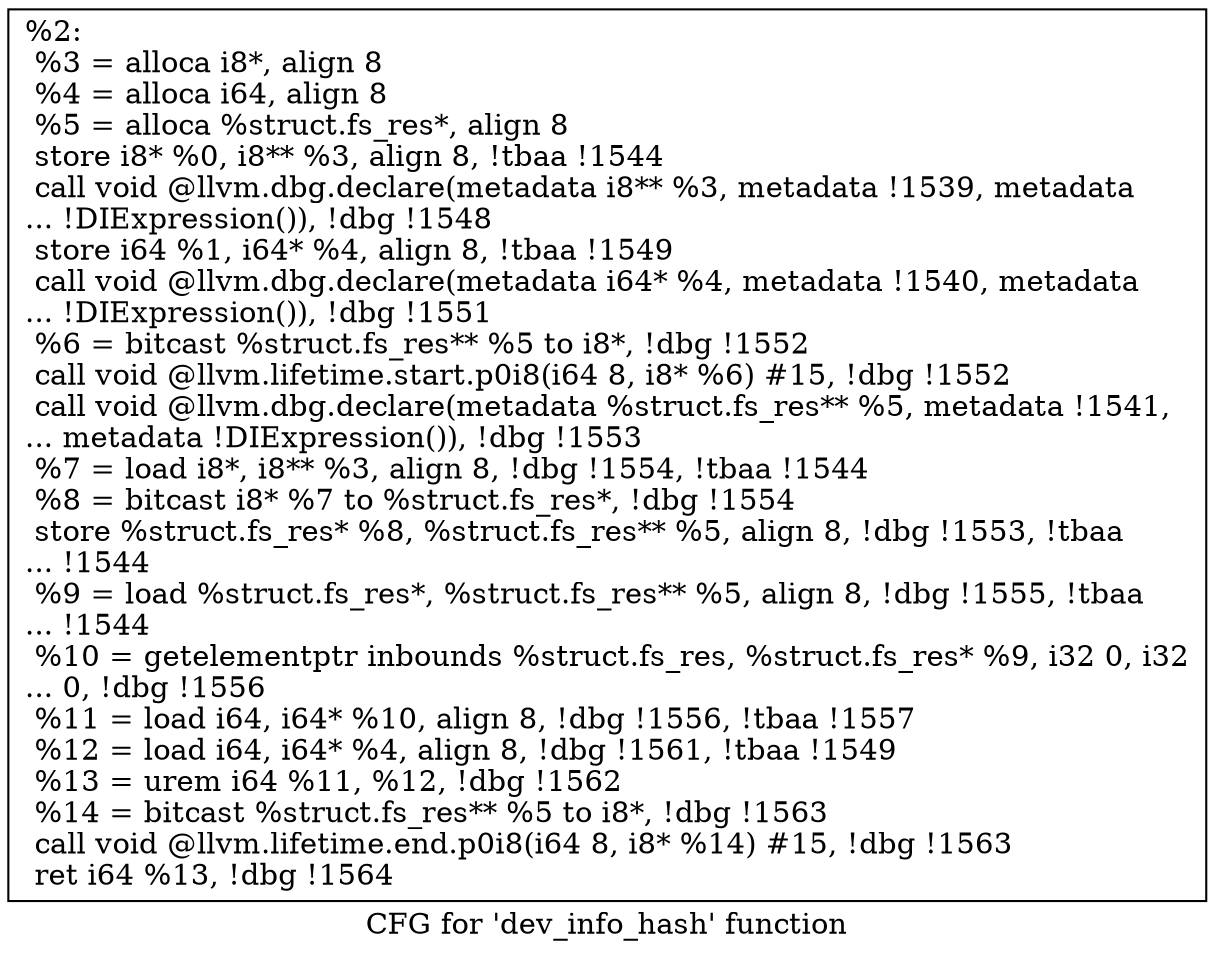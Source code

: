 digraph "CFG for 'dev_info_hash' function" {
	label="CFG for 'dev_info_hash' function";

	Node0x2aedcc0 [shape=record,label="{%2:\l  %3 = alloca i8*, align 8\l  %4 = alloca i64, align 8\l  %5 = alloca %struct.fs_res*, align 8\l  store i8* %0, i8** %3, align 8, !tbaa !1544\l  call void @llvm.dbg.declare(metadata i8** %3, metadata !1539, metadata\l... !DIExpression()), !dbg !1548\l  store i64 %1, i64* %4, align 8, !tbaa !1549\l  call void @llvm.dbg.declare(metadata i64* %4, metadata !1540, metadata\l... !DIExpression()), !dbg !1551\l  %6 = bitcast %struct.fs_res** %5 to i8*, !dbg !1552\l  call void @llvm.lifetime.start.p0i8(i64 8, i8* %6) #15, !dbg !1552\l  call void @llvm.dbg.declare(metadata %struct.fs_res** %5, metadata !1541,\l... metadata !DIExpression()), !dbg !1553\l  %7 = load i8*, i8** %3, align 8, !dbg !1554, !tbaa !1544\l  %8 = bitcast i8* %7 to %struct.fs_res*, !dbg !1554\l  store %struct.fs_res* %8, %struct.fs_res** %5, align 8, !dbg !1553, !tbaa\l... !1544\l  %9 = load %struct.fs_res*, %struct.fs_res** %5, align 8, !dbg !1555, !tbaa\l... !1544\l  %10 = getelementptr inbounds %struct.fs_res, %struct.fs_res* %9, i32 0, i32\l... 0, !dbg !1556\l  %11 = load i64, i64* %10, align 8, !dbg !1556, !tbaa !1557\l  %12 = load i64, i64* %4, align 8, !dbg !1561, !tbaa !1549\l  %13 = urem i64 %11, %12, !dbg !1562\l  %14 = bitcast %struct.fs_res** %5 to i8*, !dbg !1563\l  call void @llvm.lifetime.end.p0i8(i64 8, i8* %14) #15, !dbg !1563\l  ret i64 %13, !dbg !1564\l}"];
}
